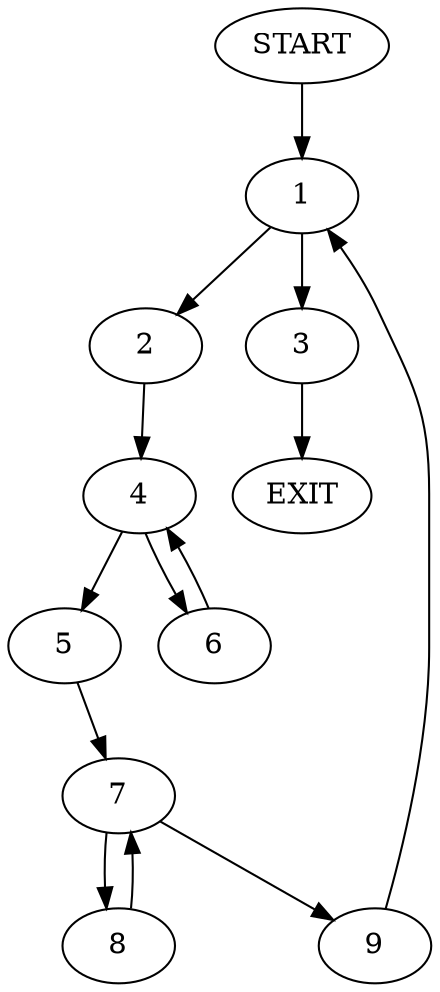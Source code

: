 digraph {
0 [label="START"]
10 [label="EXIT"]
0 -> 1
1 -> 2
1 -> 3
3 -> 10
2 -> 4
4 -> 5
4 -> 6
5 -> 7
6 -> 4
7 -> 8
7 -> 9
9 -> 1
8 -> 7
}
